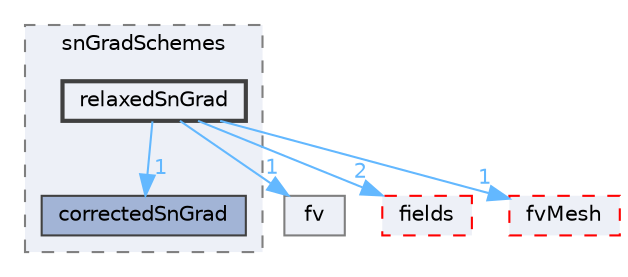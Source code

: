 digraph "src/finiteVolume/finiteVolume/snGradSchemes/relaxedSnGrad"
{
 // LATEX_PDF_SIZE
  bgcolor="transparent";
  edge [fontname=Helvetica,fontsize=10,labelfontname=Helvetica,labelfontsize=10];
  node [fontname=Helvetica,fontsize=10,shape=box,height=0.2,width=0.4];
  compound=true
  subgraph clusterdir_f2a32fae3c7e5034ec75716fe725e251 {
    graph [ bgcolor="#edf0f7", pencolor="grey50", label="snGradSchemes", fontname=Helvetica,fontsize=10 style="filled,dashed", URL="dir_f2a32fae3c7e5034ec75716fe725e251.html",tooltip=""]
  dir_3e9d874e8898315a540c122aab485915 [label="correctedSnGrad", fillcolor="#a2b4d6", color="grey25", style="filled", URL="dir_3e9d874e8898315a540c122aab485915.html",tooltip=""];
  dir_bb30369c02d395a540db777b88f9d2ca [label="relaxedSnGrad", fillcolor="#edf0f7", color="grey25", style="filled,bold", URL="dir_bb30369c02d395a540db777b88f9d2ca.html",tooltip=""];
  }
  dir_0096c9c8cdcbf8f4884c37173134f444 [label="fv", fillcolor="#edf0f7", color="grey50", style="filled", URL="dir_0096c9c8cdcbf8f4884c37173134f444.html",tooltip=""];
  dir_25ab4a83a983f7bb7a38b7f63bb141b7 [label="fields", fillcolor="#edf0f7", color="red", style="filled,dashed", URL="dir_25ab4a83a983f7bb7a38b7f63bb141b7.html",tooltip=""];
  dir_c382fa095c9c33d8673c0dd60aaef275 [label="fvMesh", fillcolor="#edf0f7", color="red", style="filled,dashed", URL="dir_c382fa095c9c33d8673c0dd60aaef275.html",tooltip=""];
  dir_bb30369c02d395a540db777b88f9d2ca->dir_0096c9c8cdcbf8f4884c37173134f444 [headlabel="1", labeldistance=1.5 headhref="dir_003315_001531.html" href="dir_003315_001531.html" color="steelblue1" fontcolor="steelblue1"];
  dir_bb30369c02d395a540db777b88f9d2ca->dir_25ab4a83a983f7bb7a38b7f63bb141b7 [headlabel="2", labeldistance=1.5 headhref="dir_003315_001332.html" href="dir_003315_001332.html" color="steelblue1" fontcolor="steelblue1"];
  dir_bb30369c02d395a540db777b88f9d2ca->dir_3e9d874e8898315a540c122aab485915 [headlabel="1", labeldistance=1.5 headhref="dir_003315_000690.html" href="dir_003315_000690.html" color="steelblue1" fontcolor="steelblue1"];
  dir_bb30369c02d395a540db777b88f9d2ca->dir_c382fa095c9c33d8673c0dd60aaef275 [headlabel="1", labeldistance=1.5 headhref="dir_003315_001544.html" href="dir_003315_001544.html" color="steelblue1" fontcolor="steelblue1"];
}
